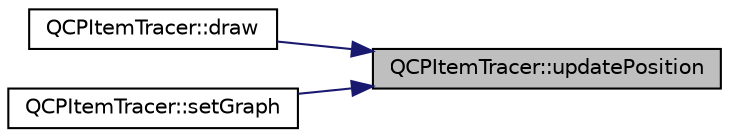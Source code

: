 digraph "QCPItemTracer::updatePosition"
{
 // LATEX_PDF_SIZE
  edge [fontname="Helvetica",fontsize="10",labelfontname="Helvetica",labelfontsize="10"];
  node [fontname="Helvetica",fontsize="10",shape=record];
  rankdir="RL";
  Node1 [label="QCPItemTracer::updatePosition",height=0.2,width=0.4,color="black", fillcolor="grey75", style="filled", fontcolor="black",tooltip=" "];
  Node1 -> Node2 [dir="back",color="midnightblue",fontsize="10",style="solid",fontname="Helvetica"];
  Node2 [label="QCPItemTracer::draw",height=0.2,width=0.4,color="black", fillcolor="white", style="filled",URL="$classQCPItemTracer.html#a11f187ffea436434f3b5cfc387811967",tooltip=" "];
  Node1 -> Node3 [dir="back",color="midnightblue",fontsize="10",style="solid",fontname="Helvetica"];
  Node3 [label="QCPItemTracer::setGraph",height=0.2,width=0.4,color="black", fillcolor="white", style="filled",URL="$classQCPItemTracer.html#af5886f4ded8dd68cb4f3388f390790c0",tooltip=" "];
}
